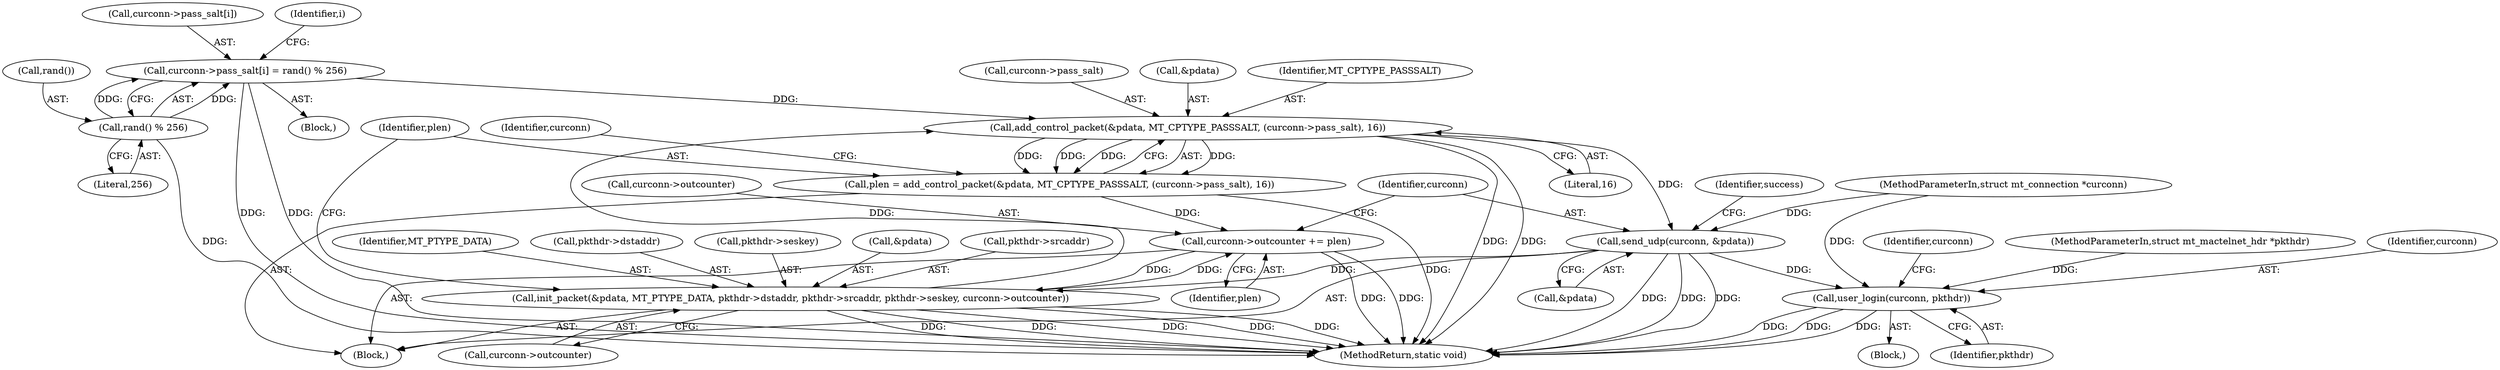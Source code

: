 digraph "0_MAC-Telnet_b69d11727d4f0f8cf719c79e3fb700f55ca03e9a_1@array" {
"1000175" [label="(Call,curconn->pass_salt[i] = rand() % 256)"];
"1000181" [label="(Call,rand() % 256)"];
"1000216" [label="(Call,add_control_packet(&pdata, MT_CPTYPE_PASSSALT, (curconn->pass_salt), 16))"];
"1000214" [label="(Call,plen = add_control_packet(&pdata, MT_CPTYPE_PASSSALT, (curconn->pass_salt), 16))"];
"1000224" [label="(Call,curconn->outcounter += plen)"];
"1000198" [label="(Call,init_packet(&pdata, MT_PTYPE_DATA, pkthdr->dstaddr, pkthdr->srcaddr, pkthdr->seskey, curconn->outcounter))"];
"1000229" [label="(Call,send_udp(curconn, &pdata))"];
"1000469" [label="(Call,user_login(curconn, pkthdr))"];
"1000476" [label="(Identifier,curconn)"];
"1000458" [label="(Identifier,success)"];
"1000214" [label="(Call,plen = add_control_packet(&pdata, MT_CPTYPE_PASSSALT, (curconn->pass_salt), 16))"];
"1000176" [label="(Call,curconn->pass_salt[i])"];
"1000211" [label="(Call,curconn->outcounter)"];
"1000201" [label="(Identifier,MT_PTYPE_DATA)"];
"1000202" [label="(Call,pkthdr->dstaddr)"];
"1000219" [label="(Identifier,MT_CPTYPE_PASSSALT)"];
"1000198" [label="(Call,init_packet(&pdata, MT_PTYPE_DATA, pkthdr->dstaddr, pkthdr->srcaddr, pkthdr->seskey, curconn->outcounter))"];
"1000156" [label="(Block,)"];
"1000208" [label="(Call,pkthdr->seskey)"];
"1000224" [label="(Call,curconn->outcounter += plen)"];
"1000229" [label="(Call,send_udp(curconn, &pdata))"];
"1000175" [label="(Call,curconn->pass_salt[i] = rand() % 256)"];
"1000231" [label="(Call,&pdata)"];
"1000223" [label="(Literal,16)"];
"1000105" [label="(MethodParameterIn,struct mt_connection *curconn)"];
"1000216" [label="(Call,add_control_packet(&pdata, MT_CPTYPE_PASSSALT, (curconn->pass_salt), 16))"];
"1000182" [label="(Call,rand())"];
"1000228" [label="(Identifier,plen)"];
"1000493" [label="(MethodReturn,static void)"];
"1000469" [label="(Call,user_login(curconn, pkthdr))"];
"1000468" [label="(Block,)"];
"1000106" [label="(MethodParameterIn,struct mt_mactelnet_hdr *pkthdr)"];
"1000173" [label="(Identifier,i)"];
"1000183" [label="(Literal,256)"];
"1000220" [label="(Call,curconn->pass_salt)"];
"1000199" [label="(Call,&pdata)"];
"1000470" [label="(Identifier,curconn)"];
"1000226" [label="(Identifier,curconn)"];
"1000225" [label="(Call,curconn->outcounter)"];
"1000471" [label="(Identifier,pkthdr)"];
"1000230" [label="(Identifier,curconn)"];
"1000215" [label="(Identifier,plen)"];
"1000205" [label="(Call,pkthdr->srcaddr)"];
"1000181" [label="(Call,rand() % 256)"];
"1000217" [label="(Call,&pdata)"];
"1000174" [label="(Block,)"];
"1000175" -> "1000174"  [label="AST: "];
"1000175" -> "1000181"  [label="CFG: "];
"1000176" -> "1000175"  [label="AST: "];
"1000181" -> "1000175"  [label="AST: "];
"1000173" -> "1000175"  [label="CFG: "];
"1000175" -> "1000493"  [label="DDG: "];
"1000175" -> "1000493"  [label="DDG: "];
"1000181" -> "1000175"  [label="DDG: "];
"1000181" -> "1000175"  [label="DDG: "];
"1000175" -> "1000216"  [label="DDG: "];
"1000181" -> "1000183"  [label="CFG: "];
"1000182" -> "1000181"  [label="AST: "];
"1000183" -> "1000181"  [label="AST: "];
"1000181" -> "1000493"  [label="DDG: "];
"1000216" -> "1000214"  [label="AST: "];
"1000216" -> "1000223"  [label="CFG: "];
"1000217" -> "1000216"  [label="AST: "];
"1000219" -> "1000216"  [label="AST: "];
"1000220" -> "1000216"  [label="AST: "];
"1000223" -> "1000216"  [label="AST: "];
"1000214" -> "1000216"  [label="CFG: "];
"1000216" -> "1000493"  [label="DDG: "];
"1000216" -> "1000493"  [label="DDG: "];
"1000216" -> "1000214"  [label="DDG: "];
"1000216" -> "1000214"  [label="DDG: "];
"1000216" -> "1000214"  [label="DDG: "];
"1000216" -> "1000214"  [label="DDG: "];
"1000198" -> "1000216"  [label="DDG: "];
"1000216" -> "1000229"  [label="DDG: "];
"1000214" -> "1000156"  [label="AST: "];
"1000215" -> "1000214"  [label="AST: "];
"1000226" -> "1000214"  [label="CFG: "];
"1000214" -> "1000493"  [label="DDG: "];
"1000214" -> "1000224"  [label="DDG: "];
"1000224" -> "1000156"  [label="AST: "];
"1000224" -> "1000228"  [label="CFG: "];
"1000225" -> "1000224"  [label="AST: "];
"1000228" -> "1000224"  [label="AST: "];
"1000230" -> "1000224"  [label="CFG: "];
"1000224" -> "1000493"  [label="DDG: "];
"1000224" -> "1000493"  [label="DDG: "];
"1000224" -> "1000198"  [label="DDG: "];
"1000198" -> "1000224"  [label="DDG: "];
"1000198" -> "1000156"  [label="AST: "];
"1000198" -> "1000211"  [label="CFG: "];
"1000199" -> "1000198"  [label="AST: "];
"1000201" -> "1000198"  [label="AST: "];
"1000202" -> "1000198"  [label="AST: "];
"1000205" -> "1000198"  [label="AST: "];
"1000208" -> "1000198"  [label="AST: "];
"1000211" -> "1000198"  [label="AST: "];
"1000215" -> "1000198"  [label="CFG: "];
"1000198" -> "1000493"  [label="DDG: "];
"1000198" -> "1000493"  [label="DDG: "];
"1000198" -> "1000493"  [label="DDG: "];
"1000198" -> "1000493"  [label="DDG: "];
"1000198" -> "1000493"  [label="DDG: "];
"1000229" -> "1000198"  [label="DDG: "];
"1000229" -> "1000156"  [label="AST: "];
"1000229" -> "1000231"  [label="CFG: "];
"1000230" -> "1000229"  [label="AST: "];
"1000231" -> "1000229"  [label="AST: "];
"1000458" -> "1000229"  [label="CFG: "];
"1000229" -> "1000493"  [label="DDG: "];
"1000229" -> "1000493"  [label="DDG: "];
"1000229" -> "1000493"  [label="DDG: "];
"1000105" -> "1000229"  [label="DDG: "];
"1000229" -> "1000469"  [label="DDG: "];
"1000469" -> "1000468"  [label="AST: "];
"1000469" -> "1000471"  [label="CFG: "];
"1000470" -> "1000469"  [label="AST: "];
"1000471" -> "1000469"  [label="AST: "];
"1000476" -> "1000469"  [label="CFG: "];
"1000469" -> "1000493"  [label="DDG: "];
"1000469" -> "1000493"  [label="DDG: "];
"1000469" -> "1000493"  [label="DDG: "];
"1000105" -> "1000469"  [label="DDG: "];
"1000106" -> "1000469"  [label="DDG: "];
}
